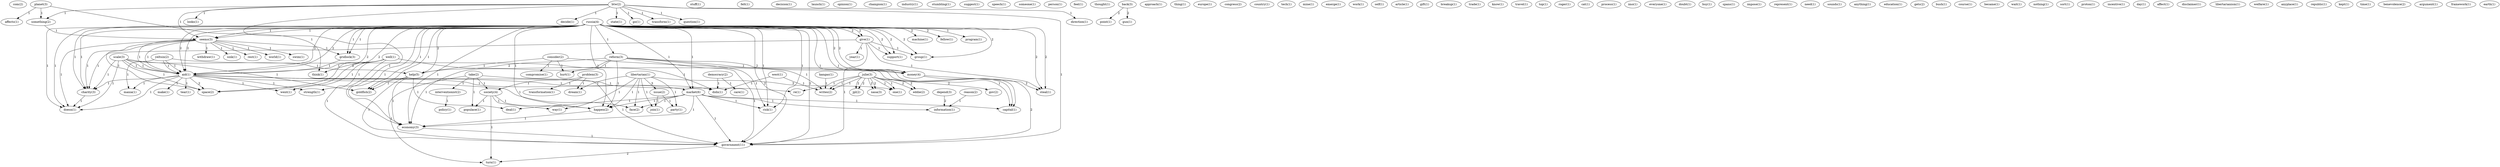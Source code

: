 digraph G {
  com [ label="com(2)" ];
  scale [ label="scale(3)" ];
  help [ label="help(5)" ];
  goldfish [ label="goldfish(2)" ];
  aid [ label="aid(6)" ];
  charity [ label="charity(3)" ];
  doesn [ label="doesn(1)" ];
  space [ label="space(2)" ];
  aid [ label="aid(1)" ];
  stuff [ label="stuff(1)" ];
  felt [ label="felt(1)" ];
  decision [ label="decision(1)" ];
  problem [ label="problem(3)" ];
  transformation [ label="transformation(1)" ];
  society [ label="society(4)" ];
  dream [ label="dream(1)" ];
  launch [ label="launch(1)" ];
  btw [ label="btw(2)" ];
  direction [ label="direction(1)" ];
  looks [ label="looks(1)" ];
  something [ label="something(2)" ];
  decide [ label="decide(1)" ];
  state [ label="state(1)" ];
  go [ label="go(1)" ];
  seems [ label="seems(3)" ];
  transform [ label="transform(1)" ];
  question [ label="question(1)" ];
  economy [ label="economy(3)" ];
  government [ label="government(11)" ];
  opinion [ label="opinion(1)" ];
  champion [ label="champion(1)" ];
  industry [ label="industry(1)" ];
  stumbling [ label="stumbling(1)" ];
  suggest [ label="suggest(1)" ];
  democracy [ label="democracy(2)" ];
  care [ label="care(1)" ];
  didn [ label="didn(1)" ];
  speech [ label="speech(1)" ];
  someone [ label="someone(1)" ];
  person [ label="person(1)" ];
  feel [ label="feel(1)" ];
  russia [ label="russia(1)" ];
  reform [ label="reform(3)" ];
  machine [ label="machine(1)" ];
  fellow [ label="fellow(1)" ];
  program [ label="program(1)" ];
  give [ label="give(1)" ];
  market [ label="market(6)" ];
  risk [ label="risk(1)" ];
  capital [ label="capital(1)" ];
  happen [ label="happen(2)" ];
  support [ label="support(1)" ];
  gridlock [ label="gridlock(3)" ];
  group [ label="group(1)" ];
  money [ label="money(4)" ];
  steal [ label="steal(1)" ];
  thought [ label="thought(1)" ];
  back [ label="back(3)" ];
  point [ label="point(1)" ];
  gun [ label="gun(1)" ];
  approach [ label="approach(1)" ];
  thing [ label="thing(1)" ];
  europe [ label="europe(1)" ];
  congress [ label="congress(2)" ];
  country [ label="country(1)" ];
  tech [ label="tech(1)" ];
  yeltsin [ label="yeltsin(2)" ];
  mania [ label="mania(1)" ];
  writes [ label="writes(2)" ];
  consider [ label="consider(2)" ];
  compromise [ label="compromise(1)" ];
  hurt [ label="hurt(1)" ];
  mine [ label="mine(1)" ];
  emerge [ label="emerge(1)" ];
  planet [ label="planet(3)" ];
  think [ label="think(1)" ];
  affects [ label="affects(1)" ];
  deal [ label="deal(1)" ];
  work [ label="work(1)" ];
  self [ label="self(1)" ];
  article [ label="article(1)" ];
  take [ label="take(2)" ];
  interventionist [ label="interventionist(2)" ];
  populace [ label="populace(1)" ];
  turn [ label="turn(1)" ];
  policy [ label="policy(1)" ];
  gift [ label="gift(1)" ];
  way [ label="way(1)" ];
  breakup [ label="breakup(1)" ];
  trade [ label="trade(1)" ];
  know [ label="know(1)" ];
  travel [ label="travel(1)" ];
  top [ label="top(1)" ];
  roger [ label="roger(1)" ];
  libertarian [ label="libertarian(1)" ];
  face [ label="face(2)" ];
  issue [ label="issue(2)" ];
  join [ label="join(1)" ];
  party [ label="party(1)" ];
  one [ label="one(1)" ];
  russia [ label="russia(4)" ];
  cat [ label="cat(1)" ];
  process [ label="process(1)" ];
  depend [ label="depend(3)" ];
  information [ label="information(1)" ];
  imo [ label="imo(1)" ];
  withdraw [ label="withdraw(1)" ];
  sink [ label="sink(1)" ];
  rest [ label="rest(1)" ];
  world [ label="world(1)" ];
  swim [ label="swim(1)" ];
  everyone [ label="everyone(1)" ];
  doubt [ label="doubt(1)" ];
  re [ label="re(1)" ];
  make [ label="make(1)" ];
  tear [ label="tear(1)" ];
  went [ label="went(1)" ];
  strength [ label="strength(1)" ];
  buy [ label="buy(1)" ];
  julie [ label="julie(2)" ];
  gov [ label="gov(2)" ];
  eddie [ label="eddie(2)" ];
  jpl [ label="jpl(2)" ];
  nasa [ label="nasa(3)" ];
  year [ label="year(1)" ];
  spans [ label="spans(1)" ];
  impose [ label="impose(1)" ];
  represent [ label="represent(1)" ];
  need [ label="need(1)" ];
  sounds [ label="sounds(1)" ];
  anything [ label="anything(1)" ];
  education [ label="education(1)" ];
  gets [ label="gets(2)" ];
  bush [ label="bush(1)" ];
  course [ label="course(1)" ];
  became [ label="became(1)" ];
  wait [ label="wait(1)" ];
  nothing [ label="nothing(1)" ];
  well [ label="well(1)" ];
  sort [ label="sort(1)" ];
  proton [ label="proton(1)" ];
  julie [ label="julie(3)" ];
  incentive [ label="incentive(1)" ];
  day [ label="day(1)" ];
  affect [ label="affect(1)" ];
  disclaimer [ label="disclaimer(1)" ];
  reason [ label="reason(2)" ];
  libertarianism [ label="libertarianism(1)" ];
  welfare [ label="welfare(1)" ];
  anyplace [ label="anyplace(1)" ];
  republic [ label="republic(1)" ];
  kept [ label="kept(1)" ];
  kangas [ label="kangas(1)" ];
  west [ label="west(1)" ];
  kangas [ label="kangas(1)" ];
  time [ label="time(1)" ];
  benevolence [ label="benevolence(2)" ];
  argument [ label="argument(1)" ];
  framework [ label="framework(1)" ];
  earth [ label="earth(1)" ];
  scale -> help [ label="1" ];
  scale -> goldfish [ label="1" ];
  scale -> aid [ label="1" ];
  scale -> charity [ label="1" ];
  scale -> doesn [ label="1" ];
  scale -> space [ label="1" ];
  scale -> aid [ label="1" ];
  problem -> transformation [ label="1" ];
  problem -> society [ label="1" ];
  problem -> dream [ label="1" ];
  btw -> direction [ label="1" ];
  btw -> looks [ label="1" ];
  btw -> something [ label="1" ];
  btw -> decide [ label="1" ];
  btw -> state [ label="1" ];
  btw -> go [ label="1" ];
  btw -> seems [ label="1" ];
  btw -> transform [ label="1" ];
  btw -> question [ label="1" ];
  btw -> economy [ label="1" ];
  btw -> government [ label="1" ];
  democracy -> care [ label="1" ];
  democracy -> didn [ label="1" ];
  russia -> reform [ label="1" ];
  russia -> help [ label="2" ];
  russia -> machine [ label="2" ];
  russia -> fellow [ label="2" ];
  russia -> program [ label="1" ];
  russia -> goldfish [ label="1" ];
  russia -> seems [ label="1" ];
  russia -> aid [ label="2" ];
  russia -> give [ label="2" ];
  russia -> market [ label="1" ];
  russia -> risk [ label="1" ];
  russia -> charity [ label="1" ];
  russia -> capital [ label="1" ];
  russia -> happen [ label="1" ];
  russia -> support [ label="2" ];
  russia -> doesn [ label="1" ];
  russia -> space [ label="2" ];
  russia -> gridlock [ label="1" ];
  russia -> group [ label="2" ];
  russia -> money [ label="2" ];
  russia -> steal [ label="2" ];
  russia -> economy [ label="1" ];
  russia -> government [ label="2" ];
  russia -> aid [ label="2" ];
  back -> point [ label="2" ];
  back -> gun [ label="2" ];
  yeltsin -> aid [ label="1" ];
  yeltsin -> mania [ label="1" ];
  yeltsin -> writes [ label="1" ];
  yeltsin -> aid [ label="1" ];
  consider -> help [ label="1" ];
  consider -> compromise [ label="1" ];
  consider -> hurt [ label="1" ];
  consider -> money [ label="1" ];
  planet -> something [ label="1" ];
  planet -> think [ label="1" ];
  planet -> affects [ label="1" ];
  reform -> help [ label="2" ];
  reform -> risk [ label="1" ];
  reform -> capital [ label="1" ];
  reform -> happen [ label="1" ];
  reform -> hurt [ label="1" ];
  reform -> money [ label="2" ];
  reform -> economy [ label="1" ];
  reform -> government [ label="1" ];
  help -> goldfish [ label="1" ];
  help -> deal [ label="1" ];
  help -> economy [ label="1" ];
  help -> government [ label="1" ];
  take -> interventionist [ label="1" ];
  take -> society [ label="1" ];
  take -> populace [ label="1" ];
  take -> government [ label="1" ];
  take -> turn [ label="1" ];
  interventionist -> policy [ label="1" ];
  something -> seems [ label="1" ];
  society -> happen [ label="1" ];
  society -> populace [ label="1" ];
  society -> way [ label="1" ];
  society -> turn [ label="1" ];
  libertarian -> dream [ label="1" ];
  libertarian -> face [ label="1" ];
  libertarian -> issue [ label="3" ];
  libertarian -> happen [ label="1" ];
  libertarian -> join [ label="1" ];
  libertarian -> party [ label="1" ];
  libertarian -> one [ label="3" ];
  libertarian -> way [ label="1" ];
  russia -> goldfish [ label="1" ];
  russia -> seems [ label="1" ];
  russia -> aid [ label="2" ];
  russia -> give [ label="2" ];
  russia -> market [ label="1" ];
  russia -> risk [ label="1" ];
  russia -> charity [ label="1" ];
  russia -> capital [ label="1" ];
  russia -> happen [ label="1" ];
  russia -> support [ label="2" ];
  russia -> doesn [ label="1" ];
  russia -> space [ label="2" ];
  russia -> gridlock [ label="1" ];
  russia -> group [ label="2" ];
  russia -> money [ label="2" ];
  russia -> steal [ label="2" ];
  russia -> economy [ label="1" ];
  russia -> government [ label="2" ];
  russia -> aid [ label="2" ];
  depend -> information [ label="2" ];
  seems -> aid [ label="1" ];
  seems -> withdraw [ label="1" ];
  seems -> sink [ label="1" ];
  seems -> charity [ label="1" ];
  seems -> rest [ label="1" ];
  seems -> doesn [ label="1" ];
  seems -> space [ label="1" ];
  seems -> gridlock [ label="1" ];
  seems -> world [ label="1" ];
  seems -> swim [ label="1" ];
  seems -> aid [ label="1" ];
  aid -> mania [ label="1" ];
  aid -> market [ label="1" ];
  aid -> charity [ label="1" ];
  aid -> face [ label="1" ];
  aid -> re [ label="1" ];
  aid -> make [ label="1" ];
  aid -> doesn [ label="1" ];
  aid -> space [ label="2" ];
  aid -> tear [ label="1" ];
  aid -> went [ label="1" ];
  aid -> strength [ label="1" ];
  aid -> didn [ label="1" ];
  julie -> gov [ label="2" ];
  julie -> re [ label="1" ];
  julie -> eddie [ label="2" ];
  julie -> jpl [ label="2" ];
  julie -> nasa [ label="2" ];
  julie -> one [ label="1" ];
  julie -> writes [ label="1" ];
  give -> charity [ label="1" ];
  give -> support [ label="1" ];
  give -> group [ label="1" ];
  give -> year [ label="1" ];
  give -> steal [ label="1" ];
  give -> government [ label="1" ];
  market -> risk [ label="1" ];
  market -> face [ label="1" ];
  market -> capital [ label="1" ];
  market -> happen [ label="1" ];
  market -> information [ label="1" ];
  market -> deal [ label="1" ];
  market -> economy [ label="1" ];
  market -> government [ label="1" ];
  charity -> doesn [ label="1" ];
  issue -> join [ label="1" ];
  issue -> party [ label="1" ];
  well -> went [ label="1" ];
  well -> government [ label="1" ];
  well -> think [ label="2" ];
  well -> strength [ label="1" ];
  well -> didn [ label="1" ];
  well -> aid [ label="1" ];
  happen -> economy [ label="1" ];
  julie -> eddie [ label="2" ];
  julie -> jpl [ label="2" ];
  julie -> nasa [ label="2" ];
  julie -> one [ label="1" ];
  julie -> writes [ label="1" ];
  reason -> information [ label="1" ];
  kangas -> writes [ label="1" ];
  gridlock -> aid [ label="1" ];
  money -> steal [ label="2" ];
  money -> government [ label="2" ];
  west -> writes [ label="1" ];
  west -> didn [ label="1" ];
  economy -> government [ label="1" ];
  government -> turn [ label="2" ];
}
